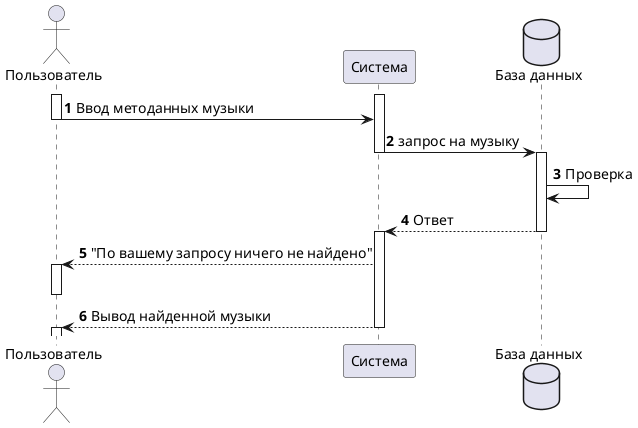 @startuml
skinparam defaultFontName Times New Roman
skinparam defaultFontSize 14
autonumber

actor "Пользователь" as Пользователь
participant "Система" as Система
database "База данных" as database

autonumber
activate Система
activate Пользователь
Пользователь -> Система: Ввод методанных музыки
deactivate Пользователь
Система -> database: запрос на музыку
deactivate Система
activate database

database -> database:Проверка
database-->Система: Ответ
deactivate database

activate Система
Система -->Пользователь: "По вашему запросу ничего не найдено"
activate Пользователь
deactivate Пользователь
Система -->Пользователь: Вывод найденной музыки
deactivate Система
activate Пользователь
deactivate Пользователь
@enduml